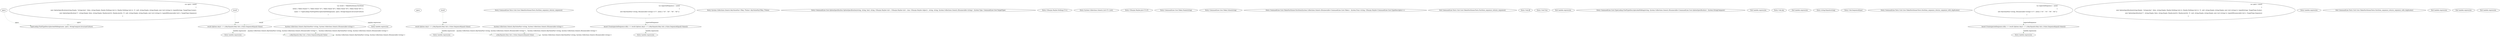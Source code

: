 digraph  {
n44 [label=specs, span=""];
n45 [label=result, span=""];
n46 [label="System.Collections.Generic.KeyValuePair<string, System.Collections.Generic.IEnumerable<string>>", span=""];
n47 [label=specs, span=""];
n48 [label=result, span=""];
n49 [label="System.Collections.Generic.KeyValuePair<string, System.Collections.Generic.IEnumerable<string>>", span=""];
n0 [cluster="CommandLine.Tests.Unit.Core.TokenPartitionerTests.Partition_sequence_returns_sequence()", label="Entry CommandLine.Tests.Unit.Core.TokenPartitionerTests.Partition_sequence_returns_sequence()", span="14-14"];
n1 [cluster="CommandLine.Tests.Unit.Core.TokenPartitionerTests.Partition_sequence_returns_sequence()", label="var expectedSequence = new[]\r\n                {\r\n                    new KeyValuePair<string, IEnumerable<string>>(''i'', new[] {''10'', ''20'', ''30'', ''40''}) \r\n                }", span="17-20"];
n2 [cluster="CommandLine.Tests.Unit.Core.TokenPartitionerTests.Partition_sequence_returns_sequence()", label="var specs =new[]\r\n                {\r\n                    new OptionSpecification(string.Empty, ''stringvalue'', false, string.Empty, Maybe.Nothing<int>(), Maybe.Nothing<int>(), '\0', null, string.Empty, string.Empty, new List<string>(), typeof(string), TargetType.Scalar),\r\n                    new OptionSpecification(''i'', string.Empty, false, string.Empty, Maybe.Just(3), Maybe.Just(4), '\0', null, string.Empty, string.Empty, new List<string>(), typeof(IEnumerable<int>), TargetType.Sequence)\r\n                }", span="21-25"];
n6 [cluster="System.Collections.Generic.KeyValuePair<TKey, TValue>.KeyValuePair(TKey, TValue)", label="Entry System.Collections.Generic.KeyValuePair<TKey, TValue>.KeyValuePair(TKey, TValue)", span="0-0"];
n4 [cluster="CommandLine.Tests.Unit.Core.TokenPartitionerTests.Partition_sequence_returns_sequence()", label="Assert.True(expectedSequence.All(a => result.Options.Any(r => a.Key.Equals(r.Key) && a.Value.SequenceEqual(r.Value))))", span="34-34"];
n3 [cluster="CommandLine.Tests.Unit.Core.TokenPartitionerTests.Partition_sequence_returns_sequence()", label="var result = TokenPartitioner.Partition(\r\n                new[] { Token.Name(''i''), Token.Value(''10''), Token.Value(''20''), Token.Value(''30''), Token.Value(''40'') },\r\n                name => TypeLookup.FindTypeDescriptorAndSibling(name, specs, StringComparer.InvariantCulture)\r\n                )", span="28-31"];
n7 [cluster="CommandLine.Core.OptionSpecification.OptionSpecification(string, string, bool, string, CSharpx.Maybe<int>, CSharpx.Maybe<int>, char, CSharpx.Maybe<object>, string, string, System.Collections.Generic.IEnumerable<string>, System.Type, CommandLine.Core.TargetType)", label="Entry CommandLine.Core.OptionSpecification.OptionSpecification(string, string, bool, string, CSharpx.Maybe<int>, CSharpx.Maybe<int>, char, CSharpx.Maybe<object>, string, string, System.Collections.Generic.IEnumerable<string>, System.Type, CommandLine.Core.TargetType)", span="16-16"];
n8 [cluster="CSharpx.Maybe.Nothing<T>()", label="Entry CSharpx.Maybe.Nothing<T>()", span="116-116"];
n9 [cluster="System.Collections.Generic.List<T>.List()", label="Entry System.Collections.Generic.List<T>.List()", span="0-0"];
n10 [cluster="CSharpx.Maybe.Just<T>(T)", label="Entry CSharpx.Maybe.Just<T>(T)", span="124-124"];
n17 [cluster="lambda expression", label="TypeLookup.FindTypeDescriptorAndSibling(name, specs, StringComparer.InvariantCulture)", span="30-30"];
n11 [cluster="CommandLine.Core.Token.Name(string)", label="Entry CommandLine.Core.Token.Name(string)", span="19-19"];
n12 [cluster="CommandLine.Core.Token.Value(string)", label="Entry CommandLine.Core.Token.Value(string)", span="24-24"];
n13 [cluster="CommandLine.Core.TokenPartitioner.Partition(System.Collections.Generic.IEnumerable<CommandLine.Core.Token>, System.Func<string, CSharpx.Maybe<CommandLine.Core.TypeDescriptor>>)", label="Entry CommandLine.Core.TokenPartitioner.Partition(System.Collections.Generic.IEnumerable<CommandLine.Core.Token>, System.Func<string, CSharpx.Maybe<CommandLine.Core.TypeDescriptor>>)", span="12-12"];
n16 [cluster="lambda expression", label="Entry lambda expression", span="30-30"];
n21 [cluster="lambda expression", label="result.Options.Any(r => a.Key.Equals(r.Key) && a.Value.SequenceEqual(r.Value))", span="34-34"];
n5 [cluster="CommandLine.Tests.Unit.Core.TokenPartitionerTests.Partition_sequence_returns_sequence()", label="Exit CommandLine.Tests.Unit.Core.TokenPartitionerTests.Partition_sequence_returns_sequence()", span="14-14"];
n14 [cluster="Unk.All", label="Entry Unk.All", span=""];
n15 [cluster="Unk.True", label="Entry Unk.True", span=""];
n20 [cluster="lambda expression", label="Entry lambda expression", span="34-34"];
n18 [cluster="lambda expression", label="Exit lambda expression", span="30-30"];
n19 [cluster="CommandLine.Core.TypeLookup.FindTypeDescriptorAndSibling(string, System.Collections.Generic.IEnumerable<CommandLine.Core.OptionSpecification>, System.StringComparer)", label="Entry CommandLine.Core.TypeLookup.FindTypeDescriptorAndSibling(string, System.Collections.Generic.IEnumerable<CommandLine.Core.OptionSpecification>, System.StringComparer)", span="11-11"];
n22 [cluster="lambda expression", label="Exit lambda expression", span="34-34"];
n23 [cluster="Unk.Any", label="Entry Unk.Any", span=""];
n24 [cluster="lambda expression", label="Entry lambda expression", span="34-34"];
n25 [cluster="lambda expression", label="a.Key.Equals(r.Key) && a.Value.SequenceEqual(r.Value)", span="34-34"];
n26 [cluster="lambda expression", label="Exit lambda expression", span="34-34"];
n27 [cluster="string.Equals(string)", label="Entry string.Equals(string)", span="0-0"];
n28 [cluster="Unk.SequenceEqual", label="Entry Unk.SequenceEqual", span=""];
n29 [cluster="CommandLine.Tests.Unit.Core.TokenPartitionerTests.Partition_sequence_returns_sequence_with_duplicates()", label="Entry CommandLine.Tests.Unit.Core.TokenPartitionerTests.Partition_sequence_returns_sequence_with_duplicates()", span="40-40"];
n30 [cluster="CommandLine.Tests.Unit.Core.TokenPartitionerTests.Partition_sequence_returns_sequence_with_duplicates()", label="var expectedSequence = new[]\r\n                {\r\n                    new KeyValuePair<string, IEnumerable<string>>(''i'', new[] {''10'', ''10'', ''30'', ''40''}) \r\n                }", span="43-46"];
n31 [cluster="CommandLine.Tests.Unit.Core.TokenPartitionerTests.Partition_sequence_returns_sequence_with_duplicates()", label="var specs =new[]\r\n                {\r\n                    new OptionSpecification(string.Empty, ''stringvalue'', false, string.Empty, Maybe.Nothing<int>(), Maybe.Nothing<int>(), '\0', null, string.Empty, string.Empty, new List<string>(), typeof(string), TargetType.Scalar),\r\n                    new OptionSpecification(''i'', string.Empty, false, string.Empty, Maybe.Just(3), Maybe.Just(4), '\0', null, string.Empty, string.Empty, new List<string>(), typeof(IEnumerable<int>), TargetType.Sequence)\r\n                }", span="47-51"];
n33 [cluster="CommandLine.Tests.Unit.Core.TokenPartitionerTests.Partition_sequence_returns_sequence_with_duplicates()", label="Assert.True(expectedSequence.All(a => result.Options.Any(r => a.Key.Equals(r.Key) && a.Value.SequenceEqual(r.Value))))", span="60-60"];
n35 [cluster="lambda expression", label="Entry lambda expression", span="56-56"];
n39 [cluster="lambda expression", label="result.Options.Any(r => a.Key.Equals(r.Key) && a.Value.SequenceEqual(r.Value))", span="60-60"];
n34 [cluster="CommandLine.Tests.Unit.Core.TokenPartitionerTests.Partition_sequence_returns_sequence_with_duplicates()", label="Exit CommandLine.Tests.Unit.Core.TokenPartitionerTests.Partition_sequence_returns_sequence_with_duplicates()", span="40-40"];
n38 [cluster="lambda expression", label="Entry lambda expression", span="60-60"];
n37 [cluster="lambda expression", label="Exit lambda expression", span="56-56"];
n40 [cluster="lambda expression", label="Exit lambda expression", span="60-60"];
n41 [cluster="lambda expression", label="Entry lambda expression", span="60-60"];
n42 [cluster="lambda expression", label="a.Key.Equals(r.Key) && a.Value.SequenceEqual(r.Value)", span="60-60"];
n43 [cluster="lambda expression", label="Exit lambda expression", span="60-60"];
n44 -> n17  [color=darkseagreen4, key=1, label=specs, style=dashed];
n45 -> n21  [color=darkseagreen4, key=1, label=result, style=dashed];
n46 -> n25  [color=darkseagreen4, key=1, label="System.Collections.Generic.KeyValuePair<string, System.Collections.Generic.IEnumerable<string>>", style=dashed];
n48 -> n39  [color=darkseagreen4, key=1, label=result, style=dashed];
n49 -> n42  [color=darkseagreen4, key=1, label="System.Collections.Generic.KeyValuePair<string, System.Collections.Generic.IEnumerable<string>>", style=dashed];
n1 -> n4  [color=darkseagreen4, key=1, label=expectedSequence, style=dashed];
n2 -> n17  [color=darkseagreen4, key=1, label=specs, style=dashed];
n4 -> n20  [color=darkseagreen4, key=1, label="lambda expression", style=dashed];
n3 -> n16  [color=darkseagreen4, key=1, label="lambda expression", style=dashed];
n3 -> n21  [color=darkseagreen4, key=1, label=result, style=dashed];
n21 -> n24  [color=darkseagreen4, key=1, label="lambda expression", style=dashed];
n21 -> n25  [color=darkseagreen4, key=1, label="System.Collections.Generic.KeyValuePair<string, System.Collections.Generic.IEnumerable<string>>", style=dashed];
n25 -> n25  [color=darkseagreen4, key=1, label="System.Collections.Generic.KeyValuePair<string, System.Collections.Generic.IEnumerable<string>>", style=dashed];
n30 -> n33  [color=darkseagreen4, key=1, label=expectedSequence, style=dashed];
n33 -> n38  [color=darkseagreen4, key=1, label="lambda expression", style=dashed];
n39 -> n41  [color=darkseagreen4, key=1, label="lambda expression", style=dashed];
n39 -> n42  [color=darkseagreen4, key=1, label="System.Collections.Generic.KeyValuePair<string, System.Collections.Generic.IEnumerable<string>>", style=dashed];
n42 -> n42  [color=darkseagreen4, key=1, label="System.Collections.Generic.KeyValuePair<string, System.Collections.Generic.IEnumerable<string>>", style=dashed];
}

